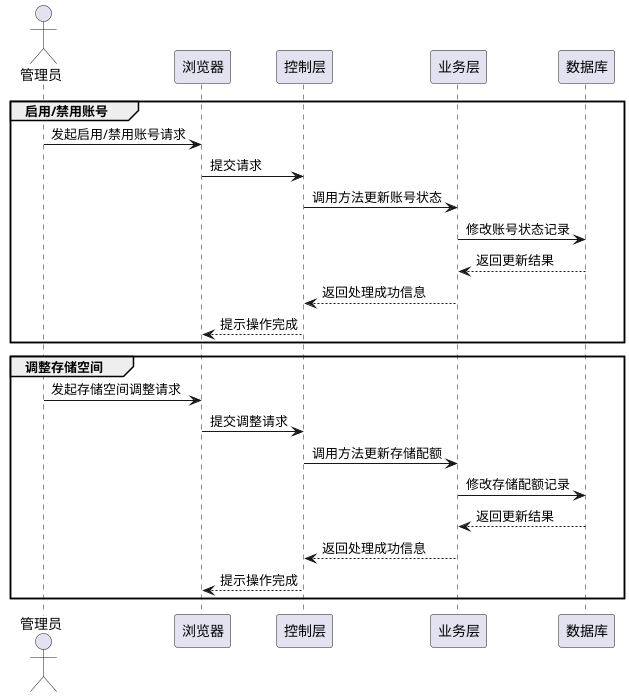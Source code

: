 @startuml
actor 管理员 as Admin
participant 浏览器 as Browser
participant 控制层 as Controller
participant 业务层 as Service
participant 数据库 as DB

group 启用/禁用账号
  Admin -> Browser : 发起启用/禁用账号请求
  Browser -> Controller : 提交请求
  Controller -> Service : 调用方法更新账号状态
  Service -> DB : 修改账号状态记录
  DB --> Service : 返回更新结果
  Service --> Controller : 返回处理成功信息
  Controller --> Browser : 提示操作完成
end

group 调整存储空间
  Admin -> Browser : 发起存储空间调整请求
  Browser -> Controller : 提交调整请求
  Controller -> Service : 调用方法更新存储配额
  Service -> DB : 修改存储配额记录
  DB --> Service : 返回更新结果
  Service --> Controller : 返回处理成功信息
  Controller --> Browser : 提示操作完成
end
@enduml
